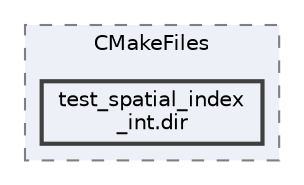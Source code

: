 digraph "/Users/yjack/GitHub/SimEvo/build/tests/cpp/CMakeFiles/test_spatial_index_int.dir"
{
 // LATEX_PDF_SIZE
  bgcolor="transparent";
  edge [fontname=Helvetica,fontsize=10,labelfontname=Helvetica,labelfontsize=10];
  node [fontname=Helvetica,fontsize=10,shape=box,height=0.2,width=0.4];
  compound=true
  subgraph clusterdir_f813fb270737c4ab4db259855988d420 {
    graph [ bgcolor="#edf0f7", pencolor="grey50", label="CMakeFiles", fontname=Helvetica,fontsize=10 style="filled,dashed", URL="dir_f813fb270737c4ab4db259855988d420.html",tooltip=""]
  dir_f0cf4968377a1c6cb3e167e084a7ecd5 [label="test_spatial_index\l_int.dir", fillcolor="#edf0f7", color="grey25", style="filled,bold", URL="dir_f0cf4968377a1c6cb3e167e084a7ecd5.html",tooltip=""];
  }
}

